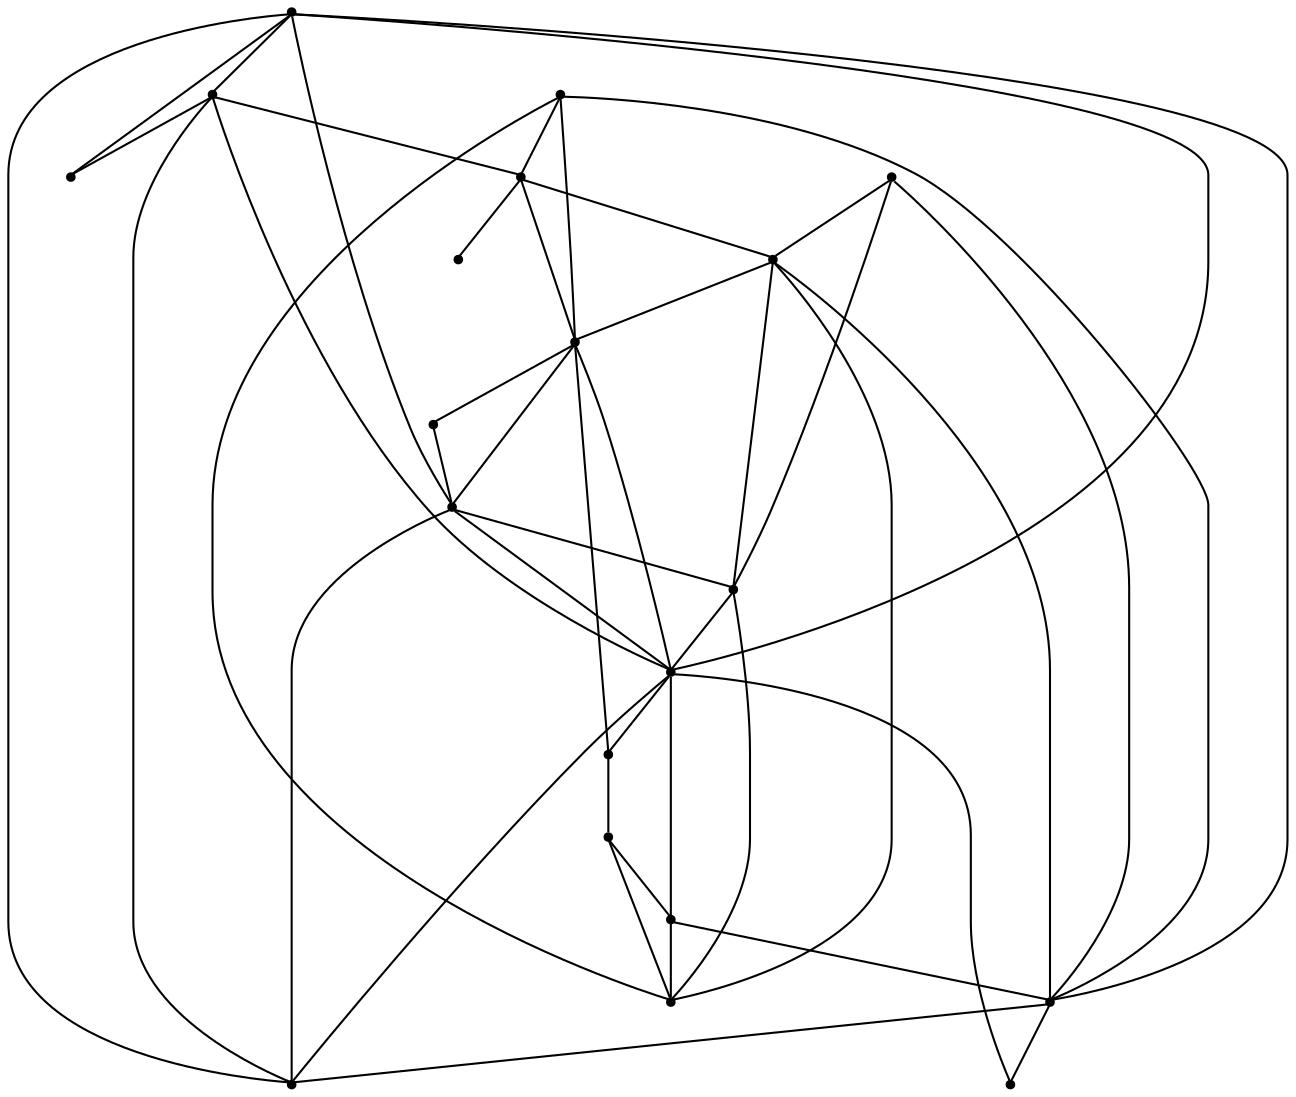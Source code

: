graph {
  node [shape=point,comment="{\"directed\":false,\"doi\":\"10.1007/978-3-642-18469-7_15\",\"figure\":\"4 (3)\"}"]

  v0 [pos="948.5943076178088,778.9588729004948"]
  v1 [pos="1062.8135649714582,735.451934211125"]
  v2 [pos="1035.6056714855813,898.5402362254958"]
  v3 [pos="943.1479566106837,1050.698878116134"]
  v4 [pos="883.3529491250988,806.1495113367316"]
  v5 [pos="1068.2534574524511,1175.7105668271006"]
  v6 [pos="796.2810723671626,1001.8068413169734"]
  v7 [pos="790.8391118851912,920.2938406956104"]
  v8 [pos="894.1743846440986,920.2938406956104"]
  v9 [pos="714.7137687977392,849.5949441099256"]
  v10 [pos="790.8391118851912,817.0261863949139"]
  v11 [pos="703.8297842029972,762.6446551686904"]
  v12 [pos="872.4689645303567,697.4458722791317"]
  v13 [pos="839.8170107461307,903.978828108337"]
  v14 [pos="785.4596368481627,1077.882553618464"]
  v15 [pos="714.7137687977392,898.5402362254958"]
  v16 [pos="627.7044411155453,1001.8068413169734"]
  v17 [pos="638.5884257102873,817.0261863949138"]
  v18 [pos="709.26970849939,1050.6906116192586"]
  v19 [pos="557.021122140864,849.5949441099256"]

  v19 -- v9 [id="-2",pos="557.021122140864,849.5949441099256 714.7137687977392,849.5949441099256 714.7137687977392,849.5949441099256 714.7137687977392,849.5949441099256"]
  v16 -- v15 [id="-3",pos="627.7044411155453,1001.8068413169734 714.7137687977392,898.5402362254958 714.7137687977392,898.5402362254958 714.7137687977392,898.5402362254958"]
  v16 -- v19 [id="-4",pos="627.7044411155453,1001.8068413169734 557.021122140864,849.5949441099256 557.021122140864,849.5949441099256 557.021122140864,849.5949441099256"]
  v17 -- v10 [id="-5",pos="638.5884257102873,817.0261863949138 790.8391118851912,817.0261863949139 790.8391118851912,817.0261863949139 790.8391118851912,817.0261863949139"]
  v11 -- v19 [id="-6",pos="703.8297842029972,762.6446551686904 557.021122140864,849.5949441099256 557.021122140864,849.5949441099256 557.021122140864,849.5949441099256"]
  v11 -- v7 [id="-7",pos="703.8297842029972,762.6446551686904 790.8391118851912,920.2938406956104 790.8391118851912,920.2938406956104 790.8391118851912,920.2938406956104"]
  v18 -- v13 [id="-8",pos="709.26970849939,1050.6906116192586 839.8170107461307,903.978828108337 839.8170107461307,903.978828108337 839.8170107461307,903.978828108337"]
  v18 -- v6 [id="-9",pos="709.26970849939,1050.6906116192586 796.2810723671626,1001.8068413169734 796.2810723671626,1001.8068413169734 796.2810723671626,1001.8068413169734"]
  v18 -- v15 [id="-10",pos="709.26970849939,1050.6906116192586 711.6663307407866,974.9650172546648 711.6663307407866,974.9650172546648 711.6663307407866,974.9650172546648 714.7137687977392,898.5402362254958 714.7137687977392,898.5402362254958 714.7137687977392,898.5402362254958"]
  v9 -- v13 [id="-11",pos="714.7137687977392,849.5949441099256 839.8170107461307,903.978828108337 839.8170107461307,903.978828108337 839.8170107461307,903.978828108337"]
  v13 -- v8 [id="-13",pos="839.8170107461307,903.978828108337 894.1743846440986,920.2938406956104 894.1743846440986,920.2938406956104 894.1743846440986,920.2938406956104"]
  v9 -- v16 [id="-14",pos="714.7137687977392,849.5949441099256 627.7044411155453,1001.8068413169734 627.7044411155453,1001.8068413169734 627.7044411155453,1001.8068413169734"]
  v15 -- v4 [id="-15",pos="714.7137687977392,898.5402362254958 883.3529491250988,806.1495113367316 883.3529491250988,806.1495113367316 883.3529491250988,806.1495113367316"]
  v14 -- v7 [id="-16",pos="785.4596368481627,1077.882553618464 787.808281466864,999.4231015602614 787.808281466864,999.4231015602614 787.808281466864,999.4231015602614 790.8391118851912,920.2938406956104 790.8391118851912,920.2938406956104 790.8391118851912,920.2938406956104"]
  v14 -- v3 [id="-17",pos="785.4596368481627,1077.882553618464 943.1479566106837,1050.698878116134 943.1479566106837,1050.698878116134 943.1479566106837,1050.698878116134"]
  v14 -- v16 [id="-18",pos="785.4596368481627,1077.882553618464 627.7044411155453,1001.8068413169734 627.7044411155453,1001.8068413169734 627.7044411155453,1001.8068413169734"]
  v7 -- v17 [id="-19",pos="790.8391118851912,920.2938406956104 638.5884257102873,817.0261863949138 638.5884257102873,817.0261863949138 638.5884257102873,817.0261863949138"]
  v10 -- v0 [id="-20",pos="790.8391118851912,817.0261863949139 948.5943076178088,778.9588729004948 948.5943076178088,778.9588729004948 948.5943076178088,778.9588729004948"]
  v10 -- v8 [id="-21",pos="790.8391118851912,817.0261863949139 894.1743846440986,920.2938406956104 894.1743846440986,920.2938406956104 894.1743846440986,920.2938406956104"]
  v10 -- v15 [id="-22",pos="790.8391118851912,817.0261863949139 714.7137687977392,898.5402362254958 714.7137687977392,898.5402362254958 714.7137687977392,898.5402362254958"]
  v10 -- v7 [id="-23",pos="790.8391118851912,817.0261863949139 793.2503055796346,909.7421025530734 793.2503055796346,909.7421025530734 793.2503055796346,909.7421025530734 790.8391118851912,920.2938406956104 790.8391118851912,920.2938406956104 790.8391118851912,920.2938406956104"]
  v6 -- v13 [id="-24",pos="796.2810723671626,1001.8068413169734 817.7246835570576,953.232333380489 817.7246835570576,953.232333380489 817.7246835570576,953.232333380489 839.8170107461307,903.978828108337 839.8170107461307,903.978828108337 839.8170107461307,903.978828108337"]
  v6 -- v7 [id="-25",pos="796.2810723671626,1001.8068413169734 790.8391118851912,920.2938406956104 790.8391118851912,920.2938406956104 790.8391118851912,920.2938406956104"]
  v6 -- v15 [id="-26",pos="796.2810723671626,1001.8068413169734 714.7137687977392,898.5402362254958 714.7137687977392,898.5402362254958 714.7137687977392,898.5402362254958"]
  v14 -- v13 [id="-27",pos="785.4596368481627,1077.882553618464 812.282659444287,991.2676300966249 812.282659444287,991.2676300966249 812.282659444287,991.2676300966249 839.8170107461307,903.978828108337 839.8170107461307,903.978828108337 839.8170107461307,903.978828108337"]
  v6 -- v16 [id="-28",pos="796.2810723671626,1001.8068413169734 627.7044411155453,1001.8068413169734 627.7044411155453,1001.8068413169734 627.7044411155453,1001.8068413169734"]
  v13 -- v0 [id="-29",pos="839.8170107461307,903.978828108337 948.5943076178088,778.9588729004948 948.5943076178088,778.9588729004948 948.5943076178088,778.9588729004948"]
  v13 -- v12 [id="-30",pos="839.8170107461307,903.978828108337 872.4689645303567,697.4458722791317 872.4689645303567,697.4458722791317 872.4689645303567,697.4458722791317"]
  v12 -- v4 [id="-31",pos="872.4689645303567,697.4458722791317 877.5490884719333,752.1335818319371 877.5490884719333,752.1335818319371 877.5490884719333,752.1335818319371 883.3529491250988,806.1495113367316 883.3529491250988,806.1495113367316 883.3529491250988,806.1495113367316"]
  v4 -- v11 [id="-32",pos="883.3529491250988,806.1495113367316 703.8297842029972,762.6446551686904 703.8297842029972,762.6446551686904 703.8297842029972,762.6446551686904"]
  v4 -- v0 [id="-33",pos="883.3529491250988,806.1495113367316 948.5943076178088,778.9588729004948 948.5943076178088,778.9588729004948 948.5943076178088,778.9588729004948"]
  v0 -- v1 [id="-34",pos="948.5943076178088,778.9588729004948 1062.8135649714582,735.451934211125 1062.8135649714582,735.451934211125 1062.8135649714582,735.451934211125"]
  v4 -- v7 [id="-35",pos="883.3529491250988,806.1495113367316 790.8391118851912,920.2938406956104 790.8391118851912,920.2938406956104 790.8391118851912,920.2938406956104"]
  v4 -- v10 [id="-36",pos="883.3529491250988,806.1495113367316 790.8391118851912,817.0261863949139 790.8391118851912,817.0261863949139 790.8391118851912,817.0261863949139"]
  v4 -- v9 [id="-37",pos="883.3529491250988,806.1495113367316 714.7137687977392,849.5949441099256 714.7137687977392,849.5949441099256 714.7137687977392,849.5949441099256"]
  v8 -- v0 [id="-38",pos="894.1743846440986,920.2938406956104 921.0557566832091,849.9659190543239 921.0557566832091,849.9659190543239 921.0557566832091,849.9659190543239 948.5943076178088,778.9588729004948 948.5943076178088,778.9588729004948 948.5943076178088,778.9588729004948"]
  v8 -- v4 [id="-39",pos="894.1743846440986,920.2938406956104 883.3529491250988,806.1495113367316 883.3529491250988,806.1495113367316 883.3529491250988,806.1495113367316"]
  v8 -- v2 [id="-40",pos="894.1743846440986,920.2938406956104 1035.6056714855813,898.5402362254958 1035.6056714855813,898.5402362254958 1035.6056714855813,898.5402362254958"]
  v3 -- v7 [id="-41",pos="943.1479566106837,1050.698878116134 790.8391118851912,920.2938406956104 790.8391118851912,920.2938406956104 790.8391118851912,920.2938406956104"]
  v3 -- v6 [id="-42",pos="943.1479566106837,1050.698878116134 796.2810723671626,1001.8068413169734 796.2810723671626,1001.8068413169734 796.2810723671626,1001.8068413169734"]
  v3 -- v5 [id="-43",pos="943.1479566106837,1050.698878116134 1068.2534574524511,1175.7105668271006 1068.2534574524511,1175.7105668271006 1068.2534574524511,1175.7105668271006"]
  v0 -- v2 [id="-45",pos="948.5943076178088,778.9588729004948 1035.6056714855813,898.5402362254958 1035.6056714855813,898.5402362254958 1035.6056714855813,898.5402362254958"]
  v2 -- v4 [id="-46",pos="1035.6056714855813,898.5402362254958 883.3529491250988,806.1495113367316 883.3529491250988,806.1495113367316 883.3529491250988,806.1495113367316"]
  v2 -- v3 [id="-47",pos="1035.6056714855813,898.5402362254958 943.1479566106837,1050.698878116134 943.1479566106837,1050.698878116134 943.1479566106837,1050.698878116134"]
  v2 -- v1 [id="-48",pos="1035.6056714855813,898.5402362254958 1048.8528721520713,817.3523632850906 1048.8528721520713,817.3523632850906 1048.8528721520713,817.3523632850906 1062.8135649714582,735.451934211125 1062.8135649714582,735.451934211125 1062.8135649714582,735.451934211125"]
}